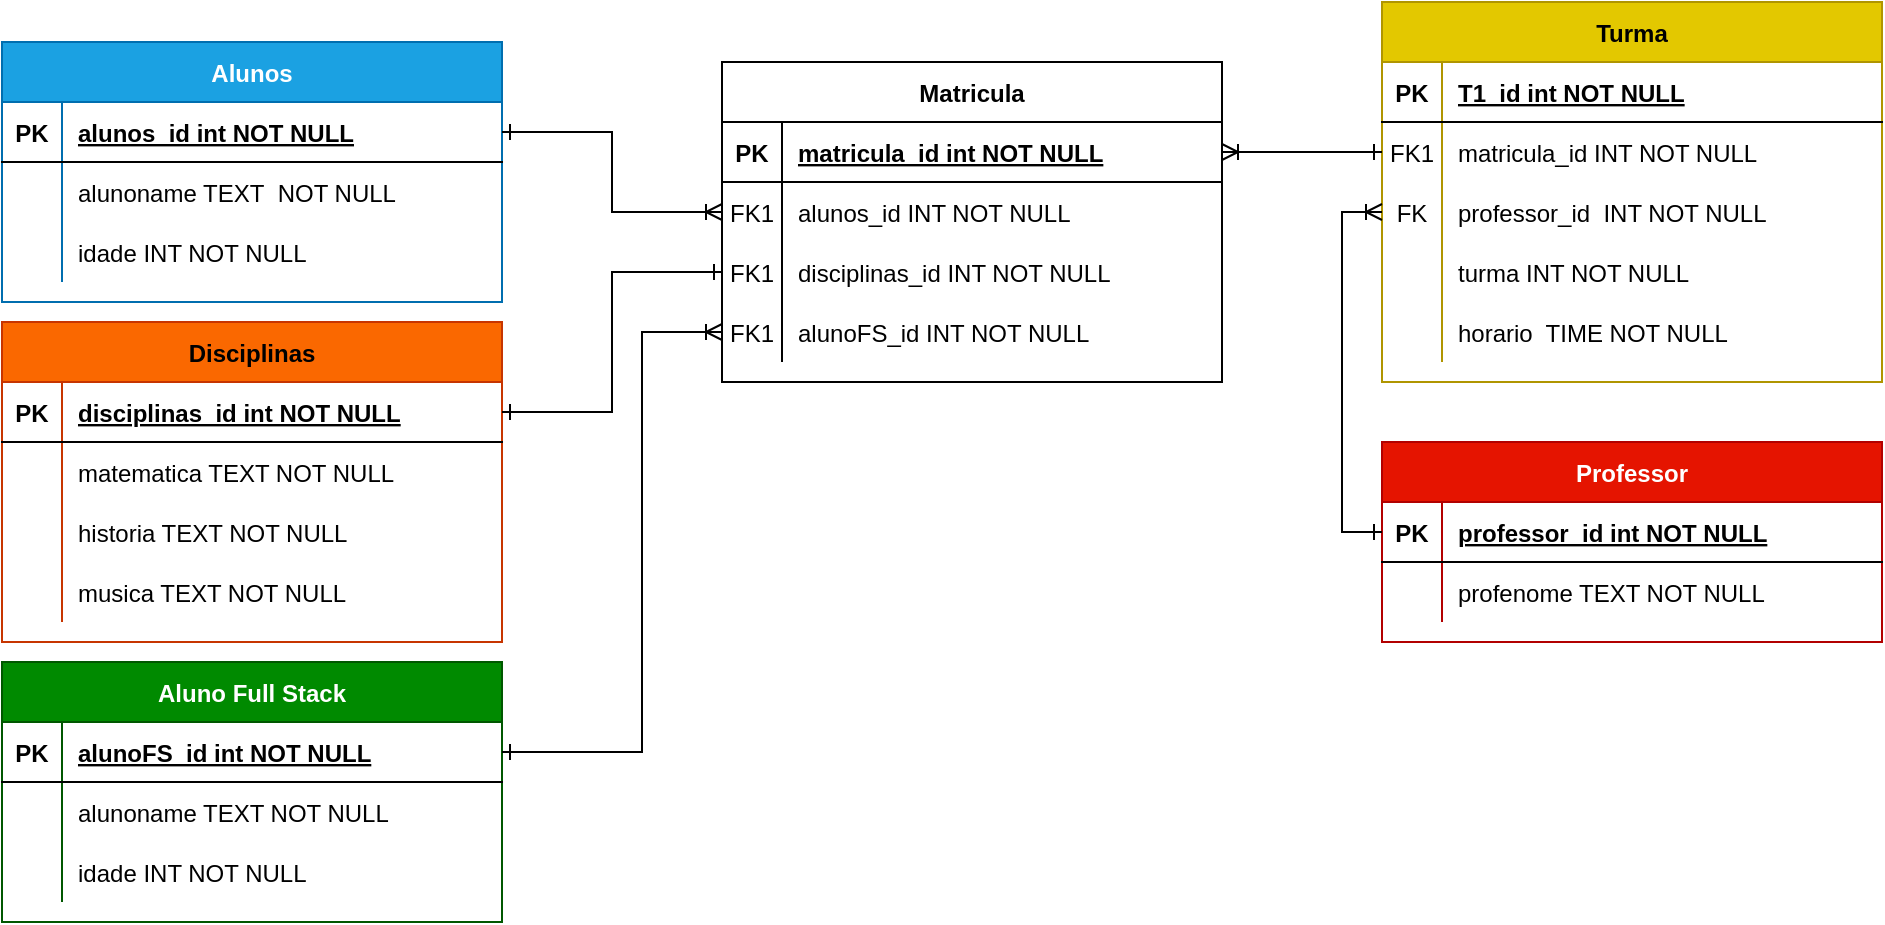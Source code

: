 <mxfile version="27.1.6">
  <diagram id="R2lEEEUBdFMjLlhIrx00" name="Page-1">
    <mxGraphModel dx="1892" dy="608" grid="1" gridSize="10" guides="1" tooltips="1" connect="1" arrows="1" fold="1" page="1" pageScale="1" pageWidth="850" pageHeight="1100" math="0" shadow="0" extFonts="Permanent Marker^https://fonts.googleapis.com/css?family=Permanent+Marker">
      <root>
        <mxCell id="0" />
        <mxCell id="1" parent="0" />
        <mxCell id="C-vyLk0tnHw3VtMMgP7b-23" value="Professor" style="shape=table;startSize=30;container=1;collapsible=1;childLayout=tableLayout;fixedRows=1;rowLines=0;fontStyle=1;align=center;resizeLast=1;fillColor=light-dark(#E51400,#CC0000);fontColor=#ffffff;strokeColor=#B20000;" parent="1" vertex="1">
          <mxGeometry x="300" y="240" width="250" height="100" as="geometry" />
        </mxCell>
        <mxCell id="C-vyLk0tnHw3VtMMgP7b-24" value="" style="shape=partialRectangle;collapsible=0;dropTarget=0;pointerEvents=0;fillColor=none;points=[[0,0.5],[1,0.5]];portConstraint=eastwest;top=0;left=0;right=0;bottom=1;" parent="C-vyLk0tnHw3VtMMgP7b-23" vertex="1">
          <mxGeometry y="30" width="250" height="30" as="geometry" />
        </mxCell>
        <mxCell id="C-vyLk0tnHw3VtMMgP7b-25" value="PK" style="shape=partialRectangle;overflow=hidden;connectable=0;fillColor=none;top=0;left=0;bottom=0;right=0;fontStyle=1;" parent="C-vyLk0tnHw3VtMMgP7b-24" vertex="1">
          <mxGeometry width="30" height="30" as="geometry">
            <mxRectangle width="30" height="30" as="alternateBounds" />
          </mxGeometry>
        </mxCell>
        <mxCell id="C-vyLk0tnHw3VtMMgP7b-26" value="professor_id int NOT NULL " style="shape=partialRectangle;overflow=hidden;connectable=0;fillColor=none;top=0;left=0;bottom=0;right=0;align=left;spacingLeft=6;fontStyle=5;" parent="C-vyLk0tnHw3VtMMgP7b-24" vertex="1">
          <mxGeometry x="30" width="220" height="30" as="geometry">
            <mxRectangle width="220" height="30" as="alternateBounds" />
          </mxGeometry>
        </mxCell>
        <mxCell id="C-vyLk0tnHw3VtMMgP7b-27" value="" style="shape=partialRectangle;collapsible=0;dropTarget=0;pointerEvents=0;fillColor=none;points=[[0,0.5],[1,0.5]];portConstraint=eastwest;top=0;left=0;right=0;bottom=0;" parent="C-vyLk0tnHw3VtMMgP7b-23" vertex="1">
          <mxGeometry y="60" width="250" height="30" as="geometry" />
        </mxCell>
        <mxCell id="C-vyLk0tnHw3VtMMgP7b-28" value="" style="shape=partialRectangle;overflow=hidden;connectable=0;fillColor=none;top=0;left=0;bottom=0;right=0;" parent="C-vyLk0tnHw3VtMMgP7b-27" vertex="1">
          <mxGeometry width="30" height="30" as="geometry">
            <mxRectangle width="30" height="30" as="alternateBounds" />
          </mxGeometry>
        </mxCell>
        <mxCell id="C-vyLk0tnHw3VtMMgP7b-29" value="profenome TEXT NOT NULL" style="shape=partialRectangle;overflow=hidden;connectable=0;fillColor=none;top=0;left=0;bottom=0;right=0;align=left;spacingLeft=6;" parent="C-vyLk0tnHw3VtMMgP7b-27" vertex="1">
          <mxGeometry x="30" width="220" height="30" as="geometry">
            <mxRectangle width="220" height="30" as="alternateBounds" />
          </mxGeometry>
        </mxCell>
        <mxCell id="92qGL-iQJVFh79GGp8AP-11" value="Disciplinas" style="shape=table;startSize=30;container=1;collapsible=1;childLayout=tableLayout;fixedRows=1;rowLines=0;fontStyle=1;align=center;resizeLast=1;fillColor=#fa6800;fontColor=#000000;strokeColor=#C73500;" parent="1" vertex="1">
          <mxGeometry x="-390" y="180" width="250" height="160" as="geometry" />
        </mxCell>
        <mxCell id="92qGL-iQJVFh79GGp8AP-12" value="" style="shape=partialRectangle;collapsible=0;dropTarget=0;pointerEvents=0;fillColor=none;points=[[0,0.5],[1,0.5]];portConstraint=eastwest;top=0;left=0;right=0;bottom=1;" parent="92qGL-iQJVFh79GGp8AP-11" vertex="1">
          <mxGeometry y="30" width="250" height="30" as="geometry" />
        </mxCell>
        <mxCell id="92qGL-iQJVFh79GGp8AP-13" value="PK" style="shape=partialRectangle;overflow=hidden;connectable=0;fillColor=none;top=0;left=0;bottom=0;right=0;fontStyle=1;" parent="92qGL-iQJVFh79GGp8AP-12" vertex="1">
          <mxGeometry width="30" height="30" as="geometry">
            <mxRectangle width="30" height="30" as="alternateBounds" />
          </mxGeometry>
        </mxCell>
        <mxCell id="92qGL-iQJVFh79GGp8AP-14" value="disciplinas_id int NOT NULL " style="shape=partialRectangle;overflow=hidden;connectable=0;fillColor=none;top=0;left=0;bottom=0;right=0;align=left;spacingLeft=6;fontStyle=5;" parent="92qGL-iQJVFh79GGp8AP-12" vertex="1">
          <mxGeometry x="30" width="220" height="30" as="geometry">
            <mxRectangle width="220" height="30" as="alternateBounds" />
          </mxGeometry>
        </mxCell>
        <mxCell id="92qGL-iQJVFh79GGp8AP-15" value="" style="shape=partialRectangle;collapsible=0;dropTarget=0;pointerEvents=0;fillColor=none;points=[[0,0.5],[1,0.5]];portConstraint=eastwest;top=0;left=0;right=0;bottom=0;" parent="92qGL-iQJVFh79GGp8AP-11" vertex="1">
          <mxGeometry y="60" width="250" height="30" as="geometry" />
        </mxCell>
        <mxCell id="92qGL-iQJVFh79GGp8AP-16" value="" style="shape=partialRectangle;overflow=hidden;connectable=0;fillColor=none;top=0;left=0;bottom=0;right=0;" parent="92qGL-iQJVFh79GGp8AP-15" vertex="1">
          <mxGeometry width="30" height="30" as="geometry">
            <mxRectangle width="30" height="30" as="alternateBounds" />
          </mxGeometry>
        </mxCell>
        <mxCell id="92qGL-iQJVFh79GGp8AP-17" value="matematica TEXT NOT NULL" style="shape=partialRectangle;overflow=hidden;connectable=0;fillColor=none;top=0;left=0;bottom=0;right=0;align=left;spacingLeft=6;" parent="92qGL-iQJVFh79GGp8AP-15" vertex="1">
          <mxGeometry x="30" width="220" height="30" as="geometry">
            <mxRectangle width="220" height="30" as="alternateBounds" />
          </mxGeometry>
        </mxCell>
        <mxCell id="92qGL-iQJVFh79GGp8AP-18" value="" style="shape=partialRectangle;collapsible=0;dropTarget=0;pointerEvents=0;fillColor=none;points=[[0,0.5],[1,0.5]];portConstraint=eastwest;top=0;left=0;right=0;bottom=0;" parent="92qGL-iQJVFh79GGp8AP-11" vertex="1">
          <mxGeometry y="90" width="250" height="30" as="geometry" />
        </mxCell>
        <mxCell id="92qGL-iQJVFh79GGp8AP-19" value="" style="shape=partialRectangle;overflow=hidden;connectable=0;fillColor=none;top=0;left=0;bottom=0;right=0;" parent="92qGL-iQJVFh79GGp8AP-18" vertex="1">
          <mxGeometry width="30" height="30" as="geometry">
            <mxRectangle width="30" height="30" as="alternateBounds" />
          </mxGeometry>
        </mxCell>
        <mxCell id="92qGL-iQJVFh79GGp8AP-20" value="historia TEXT NOT NULL" style="shape=partialRectangle;overflow=hidden;connectable=0;fillColor=none;top=0;left=0;bottom=0;right=0;align=left;spacingLeft=6;" parent="92qGL-iQJVFh79GGp8AP-18" vertex="1">
          <mxGeometry x="30" width="220" height="30" as="geometry">
            <mxRectangle width="220" height="30" as="alternateBounds" />
          </mxGeometry>
        </mxCell>
        <mxCell id="92qGL-iQJVFh79GGp8AP-71" value="" style="shape=partialRectangle;collapsible=0;dropTarget=0;pointerEvents=0;fillColor=none;points=[[0,0.5],[1,0.5]];portConstraint=eastwest;top=0;left=0;right=0;bottom=0;" parent="92qGL-iQJVFh79GGp8AP-11" vertex="1">
          <mxGeometry y="120" width="250" height="30" as="geometry" />
        </mxCell>
        <mxCell id="92qGL-iQJVFh79GGp8AP-72" value="" style="shape=partialRectangle;overflow=hidden;connectable=0;fillColor=none;top=0;left=0;bottom=0;right=0;" parent="92qGL-iQJVFh79GGp8AP-71" vertex="1">
          <mxGeometry width="30" height="30" as="geometry">
            <mxRectangle width="30" height="30" as="alternateBounds" />
          </mxGeometry>
        </mxCell>
        <mxCell id="92qGL-iQJVFh79GGp8AP-73" value="musica TEXT NOT NULL" style="shape=partialRectangle;overflow=hidden;connectable=0;fillColor=none;top=0;left=0;bottom=0;right=0;align=left;spacingLeft=6;" parent="92qGL-iQJVFh79GGp8AP-71" vertex="1">
          <mxGeometry x="30" width="220" height="30" as="geometry">
            <mxRectangle width="220" height="30" as="alternateBounds" />
          </mxGeometry>
        </mxCell>
        <mxCell id="92qGL-iQJVFh79GGp8AP-61" value="Alunos" style="shape=table;startSize=30;container=1;collapsible=1;childLayout=tableLayout;fixedRows=1;rowLines=0;fontStyle=1;align=center;resizeLast=1;fillColor=#1ba1e2;fontColor=#ffffff;strokeColor=#006EAF;" parent="1" vertex="1">
          <mxGeometry x="-390" y="40" width="250" height="130" as="geometry" />
        </mxCell>
        <mxCell id="92qGL-iQJVFh79GGp8AP-62" value="" style="shape=partialRectangle;collapsible=0;dropTarget=0;pointerEvents=0;fillColor=none;points=[[0,0.5],[1,0.5]];portConstraint=eastwest;top=0;left=0;right=0;bottom=1;" parent="92qGL-iQJVFh79GGp8AP-61" vertex="1">
          <mxGeometry y="30" width="250" height="30" as="geometry" />
        </mxCell>
        <mxCell id="92qGL-iQJVFh79GGp8AP-63" value="PK" style="shape=partialRectangle;overflow=hidden;connectable=0;fillColor=none;top=0;left=0;bottom=0;right=0;fontStyle=1;" parent="92qGL-iQJVFh79GGp8AP-62" vertex="1">
          <mxGeometry width="30" height="30" as="geometry">
            <mxRectangle width="30" height="30" as="alternateBounds" />
          </mxGeometry>
        </mxCell>
        <mxCell id="92qGL-iQJVFh79GGp8AP-64" value="alunos_id int NOT NULL " style="shape=partialRectangle;overflow=hidden;connectable=0;fillColor=none;top=0;left=0;bottom=0;right=0;align=left;spacingLeft=6;fontStyle=5;" parent="92qGL-iQJVFh79GGp8AP-62" vertex="1">
          <mxGeometry x="30" width="220" height="30" as="geometry">
            <mxRectangle width="220" height="30" as="alternateBounds" />
          </mxGeometry>
        </mxCell>
        <mxCell id="92qGL-iQJVFh79GGp8AP-65" value="" style="shape=partialRectangle;collapsible=0;dropTarget=0;pointerEvents=0;fillColor=none;points=[[0,0.5],[1,0.5]];portConstraint=eastwest;top=0;left=0;right=0;bottom=0;" parent="92qGL-iQJVFh79GGp8AP-61" vertex="1">
          <mxGeometry y="60" width="250" height="30" as="geometry" />
        </mxCell>
        <mxCell id="92qGL-iQJVFh79GGp8AP-66" value="" style="shape=partialRectangle;overflow=hidden;connectable=0;fillColor=none;top=0;left=0;bottom=0;right=0;" parent="92qGL-iQJVFh79GGp8AP-65" vertex="1">
          <mxGeometry width="30" height="30" as="geometry">
            <mxRectangle width="30" height="30" as="alternateBounds" />
          </mxGeometry>
        </mxCell>
        <mxCell id="92qGL-iQJVFh79GGp8AP-67" value="alunoname TEXT  NOT NULL" style="shape=partialRectangle;overflow=hidden;connectable=0;fillColor=none;top=0;left=0;bottom=0;right=0;align=left;spacingLeft=6;" parent="92qGL-iQJVFh79GGp8AP-65" vertex="1">
          <mxGeometry x="30" width="220" height="30" as="geometry">
            <mxRectangle width="220" height="30" as="alternateBounds" />
          </mxGeometry>
        </mxCell>
        <mxCell id="92qGL-iQJVFh79GGp8AP-68" value="" style="shape=partialRectangle;collapsible=0;dropTarget=0;pointerEvents=0;fillColor=none;points=[[0,0.5],[1,0.5]];portConstraint=eastwest;top=0;left=0;right=0;bottom=0;" parent="92qGL-iQJVFh79GGp8AP-61" vertex="1">
          <mxGeometry y="90" width="250" height="30" as="geometry" />
        </mxCell>
        <mxCell id="92qGL-iQJVFh79GGp8AP-69" value="" style="shape=partialRectangle;overflow=hidden;connectable=0;fillColor=none;top=0;left=0;bottom=0;right=0;" parent="92qGL-iQJVFh79GGp8AP-68" vertex="1">
          <mxGeometry width="30" height="30" as="geometry">
            <mxRectangle width="30" height="30" as="alternateBounds" />
          </mxGeometry>
        </mxCell>
        <mxCell id="92qGL-iQJVFh79GGp8AP-70" value="idade INT NOT NULL" style="shape=partialRectangle;overflow=hidden;connectable=0;fillColor=none;top=0;left=0;bottom=0;right=0;align=left;spacingLeft=6;" parent="92qGL-iQJVFh79GGp8AP-68" vertex="1">
          <mxGeometry x="30" width="220" height="30" as="geometry">
            <mxRectangle width="220" height="30" as="alternateBounds" />
          </mxGeometry>
        </mxCell>
        <mxCell id="92qGL-iQJVFh79GGp8AP-93" value="Turma" style="shape=table;startSize=30;container=1;collapsible=1;childLayout=tableLayout;fixedRows=1;rowLines=0;fontStyle=1;align=center;resizeLast=1;fillColor=light-dark(#E3C800,#FFFF00);fontColor=light-dark(#000000,#000000);strokeColor=#B09500;" parent="1" vertex="1">
          <mxGeometry x="300" y="20" width="250" height="190" as="geometry" />
        </mxCell>
        <mxCell id="92qGL-iQJVFh79GGp8AP-94" value="" style="shape=partialRectangle;collapsible=0;dropTarget=0;pointerEvents=0;fillColor=none;points=[[0,0.5],[1,0.5]];portConstraint=eastwest;top=0;left=0;right=0;bottom=1;" parent="92qGL-iQJVFh79GGp8AP-93" vertex="1">
          <mxGeometry y="30" width="250" height="30" as="geometry" />
        </mxCell>
        <mxCell id="92qGL-iQJVFh79GGp8AP-95" value="PK" style="shape=partialRectangle;overflow=hidden;connectable=0;fillColor=none;top=0;left=0;bottom=0;right=0;fontStyle=1;" parent="92qGL-iQJVFh79GGp8AP-94" vertex="1">
          <mxGeometry width="30" height="30" as="geometry">
            <mxRectangle width="30" height="30" as="alternateBounds" />
          </mxGeometry>
        </mxCell>
        <mxCell id="92qGL-iQJVFh79GGp8AP-96" value="T1_id int NOT NULL " style="shape=partialRectangle;overflow=hidden;connectable=0;fillColor=none;top=0;left=0;bottom=0;right=0;align=left;spacingLeft=6;fontStyle=5;" parent="92qGL-iQJVFh79GGp8AP-94" vertex="1">
          <mxGeometry x="30" width="220" height="30" as="geometry">
            <mxRectangle width="220" height="30" as="alternateBounds" />
          </mxGeometry>
        </mxCell>
        <mxCell id="92qGL-iQJVFh79GGp8AP-97" value="" style="shape=partialRectangle;collapsible=0;dropTarget=0;pointerEvents=0;fillColor=none;points=[[0,0.5],[1,0.5]];portConstraint=eastwest;top=0;left=0;right=0;bottom=0;" parent="92qGL-iQJVFh79GGp8AP-93" vertex="1">
          <mxGeometry y="60" width="250" height="30" as="geometry" />
        </mxCell>
        <mxCell id="92qGL-iQJVFh79GGp8AP-98" value="FK1" style="shape=partialRectangle;overflow=hidden;connectable=0;fillColor=none;top=0;left=0;bottom=0;right=0;" parent="92qGL-iQJVFh79GGp8AP-97" vertex="1">
          <mxGeometry width="30" height="30" as="geometry">
            <mxRectangle width="30" height="30" as="alternateBounds" />
          </mxGeometry>
        </mxCell>
        <mxCell id="92qGL-iQJVFh79GGp8AP-99" value="matricula_id INT NOT NULL" style="shape=partialRectangle;overflow=hidden;connectable=0;fillColor=none;top=0;left=0;bottom=0;right=0;align=left;spacingLeft=6;" parent="92qGL-iQJVFh79GGp8AP-97" vertex="1">
          <mxGeometry x="30" width="220" height="30" as="geometry">
            <mxRectangle width="220" height="30" as="alternateBounds" />
          </mxGeometry>
        </mxCell>
        <mxCell id="92qGL-iQJVFh79GGp8AP-103" value="" style="shape=partialRectangle;collapsible=0;dropTarget=0;pointerEvents=0;fillColor=none;points=[[0,0.5],[1,0.5]];portConstraint=eastwest;top=0;left=0;right=0;bottom=0;" parent="92qGL-iQJVFh79GGp8AP-93" vertex="1">
          <mxGeometry y="90" width="250" height="30" as="geometry" />
        </mxCell>
        <mxCell id="92qGL-iQJVFh79GGp8AP-104" value="FK" style="shape=partialRectangle;overflow=hidden;connectable=0;fillColor=none;top=0;left=0;bottom=0;right=0;" parent="92qGL-iQJVFh79GGp8AP-103" vertex="1">
          <mxGeometry width="30" height="30" as="geometry">
            <mxRectangle width="30" height="30" as="alternateBounds" />
          </mxGeometry>
        </mxCell>
        <mxCell id="92qGL-iQJVFh79GGp8AP-105" value="professor_id  INT NOT NULL" style="shape=partialRectangle;overflow=hidden;connectable=0;fillColor=none;top=0;left=0;bottom=0;right=0;align=left;spacingLeft=6;" parent="92qGL-iQJVFh79GGp8AP-103" vertex="1">
          <mxGeometry x="30" width="220" height="30" as="geometry">
            <mxRectangle width="220" height="30" as="alternateBounds" />
          </mxGeometry>
        </mxCell>
        <mxCell id="92qGL-iQJVFh79GGp8AP-196" value="" style="shape=partialRectangle;collapsible=0;dropTarget=0;pointerEvents=0;fillColor=none;points=[[0,0.5],[1,0.5]];portConstraint=eastwest;top=0;left=0;right=0;bottom=0;" parent="92qGL-iQJVFh79GGp8AP-93" vertex="1">
          <mxGeometry y="120" width="250" height="30" as="geometry" />
        </mxCell>
        <mxCell id="92qGL-iQJVFh79GGp8AP-197" value="" style="shape=partialRectangle;overflow=hidden;connectable=0;fillColor=none;top=0;left=0;bottom=0;right=0;" parent="92qGL-iQJVFh79GGp8AP-196" vertex="1">
          <mxGeometry width="30" height="30" as="geometry">
            <mxRectangle width="30" height="30" as="alternateBounds" />
          </mxGeometry>
        </mxCell>
        <mxCell id="92qGL-iQJVFh79GGp8AP-198" value="turma INT NOT NULL" style="shape=partialRectangle;overflow=hidden;connectable=0;fillColor=none;top=0;left=0;bottom=0;right=0;align=left;spacingLeft=6;" parent="92qGL-iQJVFh79GGp8AP-196" vertex="1">
          <mxGeometry x="30" width="220" height="30" as="geometry">
            <mxRectangle width="220" height="30" as="alternateBounds" />
          </mxGeometry>
        </mxCell>
        <mxCell id="dzckwKaX71JiHzv6tSzC-1" value="" style="shape=partialRectangle;collapsible=0;dropTarget=0;pointerEvents=0;fillColor=none;points=[[0,0.5],[1,0.5]];portConstraint=eastwest;top=0;left=0;right=0;bottom=0;" vertex="1" parent="92qGL-iQJVFh79GGp8AP-93">
          <mxGeometry y="150" width="250" height="30" as="geometry" />
        </mxCell>
        <mxCell id="dzckwKaX71JiHzv6tSzC-2" value="" style="shape=partialRectangle;overflow=hidden;connectable=0;fillColor=none;top=0;left=0;bottom=0;right=0;" vertex="1" parent="dzckwKaX71JiHzv6tSzC-1">
          <mxGeometry width="30" height="30" as="geometry">
            <mxRectangle width="30" height="30" as="alternateBounds" />
          </mxGeometry>
        </mxCell>
        <mxCell id="dzckwKaX71JiHzv6tSzC-3" value="horario  TIME NOT NULL" style="shape=partialRectangle;overflow=hidden;connectable=0;fillColor=none;top=0;left=0;bottom=0;right=0;align=left;spacingLeft=6;" vertex="1" parent="dzckwKaX71JiHzv6tSzC-1">
          <mxGeometry x="30" width="220" height="30" as="geometry">
            <mxRectangle width="220" height="30" as="alternateBounds" />
          </mxGeometry>
        </mxCell>
        <mxCell id="92qGL-iQJVFh79GGp8AP-106" value="Aluno Full Stack" style="shape=table;startSize=30;container=1;collapsible=1;childLayout=tableLayout;fixedRows=1;rowLines=0;fontStyle=1;align=center;resizeLast=1;fillColor=#008a00;fontColor=#ffffff;strokeColor=#005700;" parent="1" vertex="1">
          <mxGeometry x="-390" y="350" width="250" height="130" as="geometry" />
        </mxCell>
        <mxCell id="92qGL-iQJVFh79GGp8AP-107" value="" style="shape=partialRectangle;collapsible=0;dropTarget=0;pointerEvents=0;fillColor=none;points=[[0,0.5],[1,0.5]];portConstraint=eastwest;top=0;left=0;right=0;bottom=1;" parent="92qGL-iQJVFh79GGp8AP-106" vertex="1">
          <mxGeometry y="30" width="250" height="30" as="geometry" />
        </mxCell>
        <mxCell id="92qGL-iQJVFh79GGp8AP-108" value="PK" style="shape=partialRectangle;overflow=hidden;connectable=0;fillColor=none;top=0;left=0;bottom=0;right=0;fontStyle=1;" parent="92qGL-iQJVFh79GGp8AP-107" vertex="1">
          <mxGeometry width="30" height="30" as="geometry">
            <mxRectangle width="30" height="30" as="alternateBounds" />
          </mxGeometry>
        </mxCell>
        <mxCell id="92qGL-iQJVFh79GGp8AP-109" value="alunoFS_id int NOT NULL " style="shape=partialRectangle;overflow=hidden;connectable=0;fillColor=none;top=0;left=0;bottom=0;right=0;align=left;spacingLeft=6;fontStyle=5;" parent="92qGL-iQJVFh79GGp8AP-107" vertex="1">
          <mxGeometry x="30" width="220" height="30" as="geometry">
            <mxRectangle width="220" height="30" as="alternateBounds" />
          </mxGeometry>
        </mxCell>
        <mxCell id="92qGL-iQJVFh79GGp8AP-110" value="" style="shape=partialRectangle;collapsible=0;dropTarget=0;pointerEvents=0;fillColor=none;points=[[0,0.5],[1,0.5]];portConstraint=eastwest;top=0;left=0;right=0;bottom=0;" parent="92qGL-iQJVFh79GGp8AP-106" vertex="1">
          <mxGeometry y="60" width="250" height="30" as="geometry" />
        </mxCell>
        <mxCell id="92qGL-iQJVFh79GGp8AP-111" value="" style="shape=partialRectangle;overflow=hidden;connectable=0;fillColor=none;top=0;left=0;bottom=0;right=0;" parent="92qGL-iQJVFh79GGp8AP-110" vertex="1">
          <mxGeometry width="30" height="30" as="geometry">
            <mxRectangle width="30" height="30" as="alternateBounds" />
          </mxGeometry>
        </mxCell>
        <mxCell id="92qGL-iQJVFh79GGp8AP-112" value="alunoname TEXT NOT NULL" style="shape=partialRectangle;overflow=hidden;connectable=0;fillColor=none;top=0;left=0;bottom=0;right=0;align=left;spacingLeft=6;" parent="92qGL-iQJVFh79GGp8AP-110" vertex="1">
          <mxGeometry x="30" width="220" height="30" as="geometry">
            <mxRectangle width="220" height="30" as="alternateBounds" />
          </mxGeometry>
        </mxCell>
        <mxCell id="92qGL-iQJVFh79GGp8AP-113" value="" style="shape=partialRectangle;collapsible=0;dropTarget=0;pointerEvents=0;fillColor=none;points=[[0,0.5],[1,0.5]];portConstraint=eastwest;top=0;left=0;right=0;bottom=0;" parent="92qGL-iQJVFh79GGp8AP-106" vertex="1">
          <mxGeometry y="90" width="250" height="30" as="geometry" />
        </mxCell>
        <mxCell id="92qGL-iQJVFh79GGp8AP-114" value="" style="shape=partialRectangle;overflow=hidden;connectable=0;fillColor=none;top=0;left=0;bottom=0;right=0;" parent="92qGL-iQJVFh79GGp8AP-113" vertex="1">
          <mxGeometry width="30" height="30" as="geometry">
            <mxRectangle width="30" height="30" as="alternateBounds" />
          </mxGeometry>
        </mxCell>
        <mxCell id="92qGL-iQJVFh79GGp8AP-115" value="idade INT NOT NULL" style="shape=partialRectangle;overflow=hidden;connectable=0;fillColor=none;top=0;left=0;bottom=0;right=0;align=left;spacingLeft=6;" parent="92qGL-iQJVFh79GGp8AP-113" vertex="1">
          <mxGeometry x="30" width="220" height="30" as="geometry">
            <mxRectangle width="220" height="30" as="alternateBounds" />
          </mxGeometry>
        </mxCell>
        <mxCell id="92qGL-iQJVFh79GGp8AP-201" value="Matricula" style="shape=table;startSize=30;container=1;collapsible=1;childLayout=tableLayout;fixedRows=1;rowLines=0;fontStyle=1;align=center;resizeLast=1;" parent="1" vertex="1">
          <mxGeometry x="-30" y="50" width="250" height="160" as="geometry" />
        </mxCell>
        <mxCell id="92qGL-iQJVFh79GGp8AP-202" value="" style="shape=partialRectangle;collapsible=0;dropTarget=0;pointerEvents=0;fillColor=none;points=[[0,0.5],[1,0.5]];portConstraint=eastwest;top=0;left=0;right=0;bottom=1;" parent="92qGL-iQJVFh79GGp8AP-201" vertex="1">
          <mxGeometry y="30" width="250" height="30" as="geometry" />
        </mxCell>
        <mxCell id="92qGL-iQJVFh79GGp8AP-203" value="PK" style="shape=partialRectangle;overflow=hidden;connectable=0;fillColor=none;top=0;left=0;bottom=0;right=0;fontStyle=1;" parent="92qGL-iQJVFh79GGp8AP-202" vertex="1">
          <mxGeometry width="30" height="30" as="geometry">
            <mxRectangle width="30" height="30" as="alternateBounds" />
          </mxGeometry>
        </mxCell>
        <mxCell id="92qGL-iQJVFh79GGp8AP-204" value="matricula_id int NOT NULL " style="shape=partialRectangle;overflow=hidden;connectable=0;fillColor=none;top=0;left=0;bottom=0;right=0;align=left;spacingLeft=6;fontStyle=5;" parent="92qGL-iQJVFh79GGp8AP-202" vertex="1">
          <mxGeometry x="30" width="220" height="30" as="geometry">
            <mxRectangle width="220" height="30" as="alternateBounds" />
          </mxGeometry>
        </mxCell>
        <mxCell id="92qGL-iQJVFh79GGp8AP-205" value="" style="shape=partialRectangle;collapsible=0;dropTarget=0;pointerEvents=0;fillColor=none;points=[[0,0.5],[1,0.5]];portConstraint=eastwest;top=0;left=0;right=0;bottom=0;" parent="92qGL-iQJVFh79GGp8AP-201" vertex="1">
          <mxGeometry y="60" width="250" height="30" as="geometry" />
        </mxCell>
        <mxCell id="92qGL-iQJVFh79GGp8AP-206" value="FK1" style="shape=partialRectangle;overflow=hidden;connectable=0;fillColor=none;top=0;left=0;bottom=0;right=0;" parent="92qGL-iQJVFh79GGp8AP-205" vertex="1">
          <mxGeometry width="30" height="30" as="geometry">
            <mxRectangle width="30" height="30" as="alternateBounds" />
          </mxGeometry>
        </mxCell>
        <mxCell id="92qGL-iQJVFh79GGp8AP-207" value="alunos_id INT NOT NULL" style="shape=partialRectangle;overflow=hidden;connectable=0;fillColor=none;top=0;left=0;bottom=0;right=0;align=left;spacingLeft=6;" parent="92qGL-iQJVFh79GGp8AP-205" vertex="1">
          <mxGeometry x="30" width="220" height="30" as="geometry">
            <mxRectangle width="220" height="30" as="alternateBounds" />
          </mxGeometry>
        </mxCell>
        <mxCell id="92qGL-iQJVFh79GGp8AP-222" value="" style="shape=partialRectangle;collapsible=0;dropTarget=0;pointerEvents=0;fillColor=none;points=[[0,0.5],[1,0.5]];portConstraint=eastwest;top=0;left=0;right=0;bottom=0;" parent="92qGL-iQJVFh79GGp8AP-201" vertex="1">
          <mxGeometry y="90" width="250" height="30" as="geometry" />
        </mxCell>
        <mxCell id="92qGL-iQJVFh79GGp8AP-223" value="FK1" style="shape=partialRectangle;overflow=hidden;connectable=0;fillColor=none;top=0;left=0;bottom=0;right=0;" parent="92qGL-iQJVFh79GGp8AP-222" vertex="1">
          <mxGeometry width="30" height="30" as="geometry">
            <mxRectangle width="30" height="30" as="alternateBounds" />
          </mxGeometry>
        </mxCell>
        <mxCell id="92qGL-iQJVFh79GGp8AP-224" value="disciplinas_id INT NOT NULL" style="shape=partialRectangle;overflow=hidden;connectable=0;fillColor=none;top=0;left=0;bottom=0;right=0;align=left;spacingLeft=6;" parent="92qGL-iQJVFh79GGp8AP-222" vertex="1">
          <mxGeometry x="30" width="220" height="30" as="geometry">
            <mxRectangle width="220" height="30" as="alternateBounds" />
          </mxGeometry>
        </mxCell>
        <mxCell id="92qGL-iQJVFh79GGp8AP-232" value="" style="shape=partialRectangle;collapsible=0;dropTarget=0;pointerEvents=0;fillColor=none;points=[[0,0.5],[1,0.5]];portConstraint=eastwest;top=0;left=0;right=0;bottom=0;" parent="92qGL-iQJVFh79GGp8AP-201" vertex="1">
          <mxGeometry y="120" width="250" height="30" as="geometry" />
        </mxCell>
        <mxCell id="92qGL-iQJVFh79GGp8AP-233" value="FK1" style="shape=partialRectangle;overflow=hidden;connectable=0;fillColor=none;top=0;left=0;bottom=0;right=0;" parent="92qGL-iQJVFh79GGp8AP-232" vertex="1">
          <mxGeometry width="30" height="30" as="geometry">
            <mxRectangle width="30" height="30" as="alternateBounds" />
          </mxGeometry>
        </mxCell>
        <mxCell id="92qGL-iQJVFh79GGp8AP-234" value="alunoFS_id INT NOT NULL" style="shape=partialRectangle;overflow=hidden;connectable=0;fillColor=none;top=0;left=0;bottom=0;right=0;align=left;spacingLeft=6;" parent="92qGL-iQJVFh79GGp8AP-232" vertex="1">
          <mxGeometry x="30" width="220" height="30" as="geometry">
            <mxRectangle width="220" height="30" as="alternateBounds" />
          </mxGeometry>
        </mxCell>
        <mxCell id="92qGL-iQJVFh79GGp8AP-221" style="edgeStyle=orthogonalEdgeStyle;rounded=0;orthogonalLoop=1;jettySize=auto;html=1;exitX=1;exitY=0.5;exitDx=0;exitDy=0;entryX=0;entryY=0.5;entryDx=0;entryDy=0;startArrow=ERone;startFill=0;endArrow=ERoneToMany;endFill=0;" parent="1" source="92qGL-iQJVFh79GGp8AP-62" target="92qGL-iQJVFh79GGp8AP-205" edge="1">
          <mxGeometry relative="1" as="geometry" />
        </mxCell>
        <mxCell id="92qGL-iQJVFh79GGp8AP-225" style="edgeStyle=orthogonalEdgeStyle;rounded=0;orthogonalLoop=1;jettySize=auto;html=1;exitX=1;exitY=0.5;exitDx=0;exitDy=0;entryX=0;entryY=0.5;entryDx=0;entryDy=0;startArrow=ERone;startFill=0;endArrow=ERone;endFill=0;" parent="1" source="92qGL-iQJVFh79GGp8AP-12" target="92qGL-iQJVFh79GGp8AP-222" edge="1">
          <mxGeometry relative="1" as="geometry" />
        </mxCell>
        <mxCell id="92qGL-iQJVFh79GGp8AP-230" style="edgeStyle=orthogonalEdgeStyle;rounded=0;orthogonalLoop=1;jettySize=auto;html=1;exitX=1;exitY=0.5;exitDx=0;exitDy=0;entryX=0;entryY=0.5;entryDx=0;entryDy=0;startArrow=ERoneToMany;startFill=0;endArrow=ERone;endFill=0;" parent="1" source="92qGL-iQJVFh79GGp8AP-202" target="92qGL-iQJVFh79GGp8AP-97" edge="1">
          <mxGeometry relative="1" as="geometry" />
        </mxCell>
        <mxCell id="92qGL-iQJVFh79GGp8AP-235" style="edgeStyle=orthogonalEdgeStyle;rounded=0;orthogonalLoop=1;jettySize=auto;html=1;exitX=1;exitY=0.5;exitDx=0;exitDy=0;entryX=0;entryY=0.5;entryDx=0;entryDy=0;startArrow=ERone;startFill=0;endArrow=ERoneToMany;endFill=0;" parent="1" source="92qGL-iQJVFh79GGp8AP-107" target="92qGL-iQJVFh79GGp8AP-232" edge="1">
          <mxGeometry relative="1" as="geometry">
            <Array as="points">
              <mxPoint x="-70" y="395" />
              <mxPoint x="-70" y="185" />
            </Array>
          </mxGeometry>
        </mxCell>
        <mxCell id="92qGL-iQJVFh79GGp8AP-236" style="edgeStyle=orthogonalEdgeStyle;rounded=0;orthogonalLoop=1;jettySize=auto;html=1;exitX=0;exitY=0.5;exitDx=0;exitDy=0;entryX=0;entryY=0.5;entryDx=0;entryDy=0;endArrow=ERoneToMany;endFill=0;startArrow=ERone;startFill=0;" parent="1" source="C-vyLk0tnHw3VtMMgP7b-24" target="92qGL-iQJVFh79GGp8AP-103" edge="1">
          <mxGeometry relative="1" as="geometry" />
        </mxCell>
      </root>
    </mxGraphModel>
  </diagram>
</mxfile>
